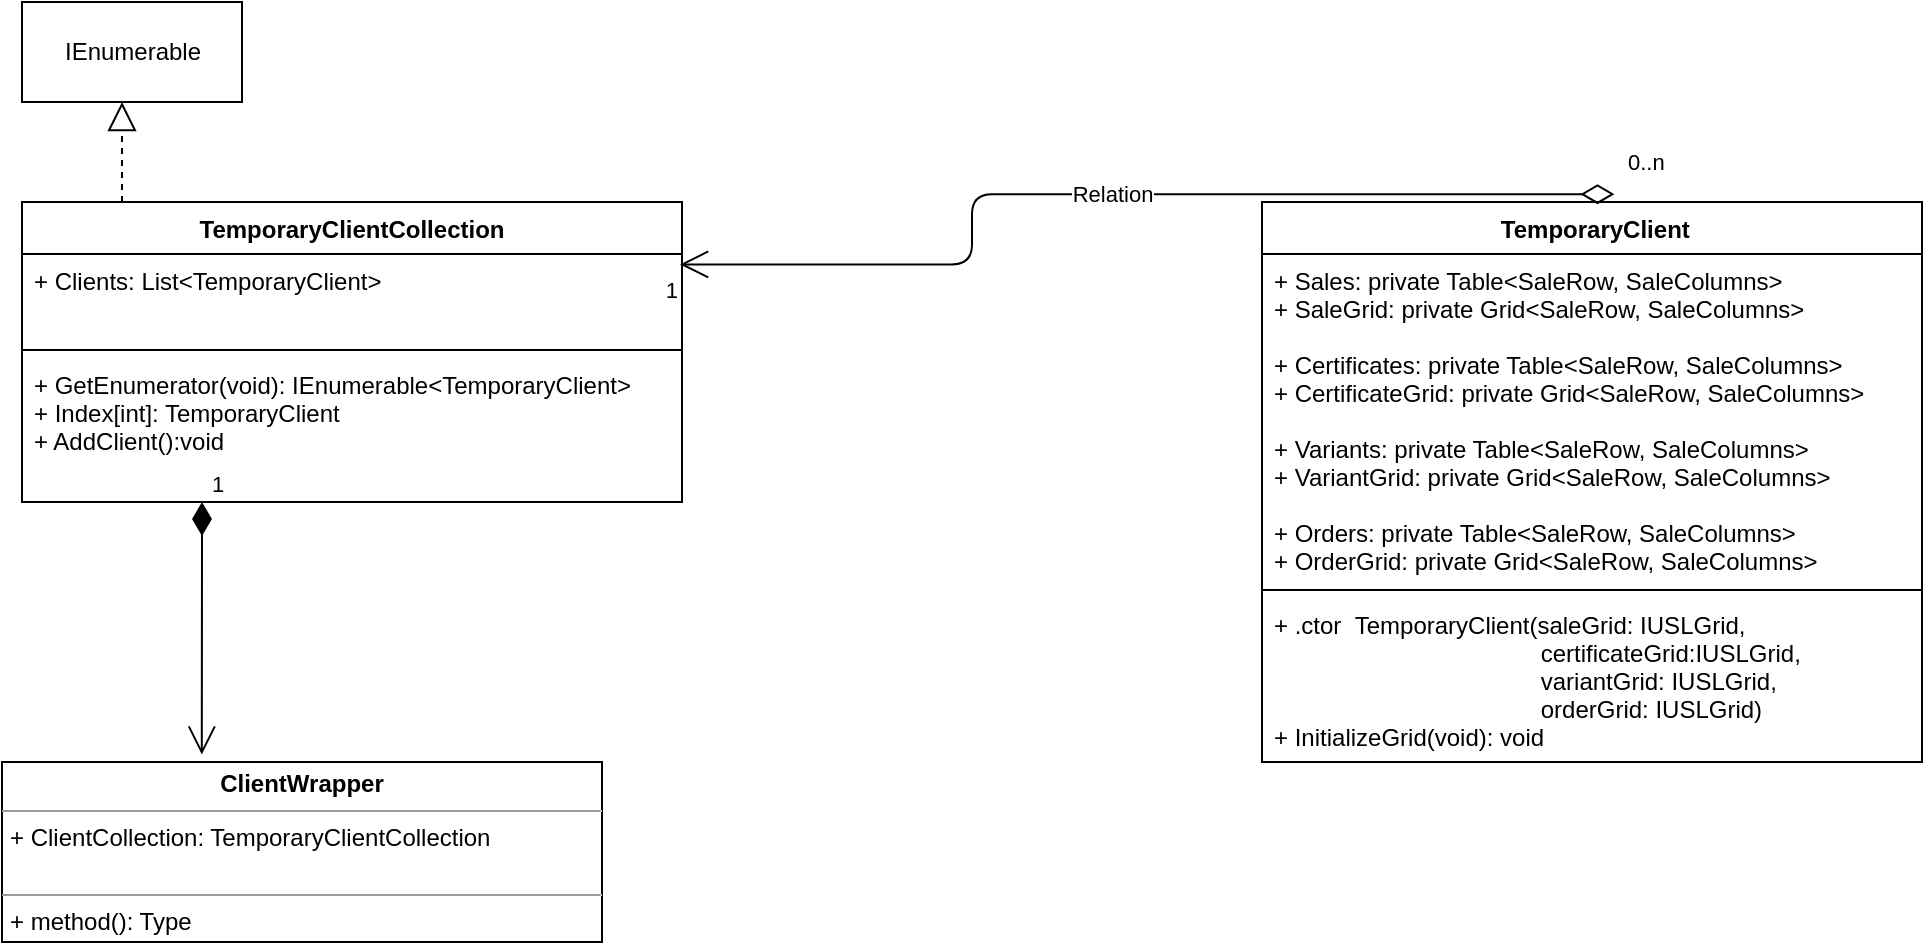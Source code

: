 <mxfile version="13.10.0" type="github">
  <diagram id="wdwtkCzy-DPb-IlNECj3" name="Page-1">
    <mxGraphModel dx="1185" dy="662" grid="1" gridSize="10" guides="1" tooltips="1" connect="1" arrows="1" fold="1" page="1" pageScale="1" pageWidth="827" pageHeight="1169" math="0" shadow="0">
      <root>
        <mxCell id="0" />
        <mxCell id="1" parent="0" />
        <mxCell id="1EkrsKHmtf0fBH2DuxTE-1" value="TemporaryClientCollection" style="swimlane;fontStyle=1;align=center;verticalAlign=top;childLayout=stackLayout;horizontal=1;startSize=26;horizontalStack=0;resizeParent=1;resizeParentMax=0;resizeLast=0;collapsible=1;marginBottom=0;" parent="1" vertex="1">
          <mxGeometry x="40" y="120" width="330" height="150" as="geometry">
            <mxRectangle x="40" y="120" width="180" height="26" as="alternateBounds" />
          </mxGeometry>
        </mxCell>
        <mxCell id="1EkrsKHmtf0fBH2DuxTE-2" value="+ Clients: List&lt;TemporaryClient&gt;&#xa;" style="text;strokeColor=none;fillColor=none;align=left;verticalAlign=top;spacingLeft=4;spacingRight=4;overflow=hidden;rotatable=0;points=[[0,0.5],[1,0.5]];portConstraint=eastwest;" parent="1EkrsKHmtf0fBH2DuxTE-1" vertex="1">
          <mxGeometry y="26" width="330" height="44" as="geometry" />
        </mxCell>
        <mxCell id="1EkrsKHmtf0fBH2DuxTE-3" value="" style="line;strokeWidth=1;fillColor=none;align=left;verticalAlign=middle;spacingTop=-1;spacingLeft=3;spacingRight=3;rotatable=0;labelPosition=right;points=[];portConstraint=eastwest;" parent="1EkrsKHmtf0fBH2DuxTE-1" vertex="1">
          <mxGeometry y="70" width="330" height="8" as="geometry" />
        </mxCell>
        <mxCell id="1EkrsKHmtf0fBH2DuxTE-4" value="+ GetEnumerator(void): IEnumerable&lt;TemporaryClient&gt;&#xa;+ Index[int]: TemporaryClient&#xa;+ AddClient():void" style="text;strokeColor=none;fillColor=none;align=left;verticalAlign=top;spacingLeft=4;spacingRight=4;overflow=hidden;rotatable=0;points=[[0,0.5],[1,0.5]];portConstraint=eastwest;" parent="1EkrsKHmtf0fBH2DuxTE-1" vertex="1">
          <mxGeometry y="78" width="330" height="72" as="geometry" />
        </mxCell>
        <mxCell id="3iHMWrV__uHksFyRw2cj-23" value="1" style="endArrow=open;html=1;endSize=12;startArrow=diamondThin;startSize=14;startFill=1;edgeStyle=orthogonalEdgeStyle;align=left;verticalAlign=bottom;entryX=0.333;entryY=-0.041;entryDx=0;entryDy=0;entryPerimeter=0;" edge="1" parent="1EkrsKHmtf0fBH2DuxTE-1" target="3iHMWrV__uHksFyRw2cj-21">
          <mxGeometry x="-1" y="3" relative="1" as="geometry">
            <mxPoint x="90" y="150.0" as="sourcePoint" />
            <mxPoint x="100" y="240" as="targetPoint" />
            <Array as="points">
              <mxPoint x="90" y="170" />
              <mxPoint x="90" y="170" />
            </Array>
          </mxGeometry>
        </mxCell>
        <mxCell id="1EkrsKHmtf0fBH2DuxTE-5" value="IEnumerable" style="html=1;" parent="1" vertex="1">
          <mxGeometry x="40" y="20" width="110" height="50" as="geometry" />
        </mxCell>
        <mxCell id="1EkrsKHmtf0fBH2DuxTE-7" value="" style="endArrow=block;dashed=1;endFill=0;endSize=12;html=1;rounded=1;" parent="1" edge="1">
          <mxGeometry width="160" relative="1" as="geometry">
            <mxPoint x="90" y="120" as="sourcePoint" />
            <mxPoint x="90" y="70" as="targetPoint" />
          </mxGeometry>
        </mxCell>
        <mxCell id="3iHMWrV__uHksFyRw2cj-1" value=" TemporaryClient" style="swimlane;fontStyle=1;align=center;verticalAlign=top;childLayout=stackLayout;horizontal=1;startSize=26;horizontalStack=0;resizeParent=1;resizeParentMax=0;resizeLast=0;collapsible=1;marginBottom=0;" vertex="1" parent="1">
          <mxGeometry x="660" y="120" width="330" height="280" as="geometry" />
        </mxCell>
        <mxCell id="3iHMWrV__uHksFyRw2cj-2" value="+ Sales: private Table&lt;SaleRow, SaleColumns&gt;&#xa;+ SaleGrid: private Grid&lt;SaleRow, SaleColumns&gt;&#xa;&#xa;+ Certificates: private Table&lt;SaleRow, SaleColumns&gt;&#xa;+ CertificateGrid: private Grid&lt;SaleRow, SaleColumns&gt;&#xa;&#xa;+ Variants: private Table&lt;SaleRow, SaleColumns&gt;&#xa;+ VariantGrid: private Grid&lt;SaleRow, SaleColumns&gt;&#xa;&#xa;+ Orders: private Table&lt;SaleRow, SaleColumns&gt;&#xa;+ OrderGrid: private Grid&lt;SaleRow, SaleColumns&gt;&#xa;&#xa;" style="text;strokeColor=none;fillColor=none;align=left;verticalAlign=top;spacingLeft=4;spacingRight=4;overflow=hidden;rotatable=0;points=[[0,0.5],[1,0.5]];portConstraint=eastwest;" vertex="1" parent="3iHMWrV__uHksFyRw2cj-1">
          <mxGeometry y="26" width="330" height="164" as="geometry" />
        </mxCell>
        <mxCell id="3iHMWrV__uHksFyRw2cj-3" value="" style="line;strokeWidth=1;fillColor=none;align=left;verticalAlign=middle;spacingTop=-1;spacingLeft=3;spacingRight=3;rotatable=0;labelPosition=right;points=[];portConstraint=eastwest;" vertex="1" parent="3iHMWrV__uHksFyRw2cj-1">
          <mxGeometry y="190" width="330" height="8" as="geometry" />
        </mxCell>
        <mxCell id="3iHMWrV__uHksFyRw2cj-4" value="+ .ctor  TemporaryClient(saleGrid: IUSLGrid,  &#xa;                                        certificateGrid:IUSLGrid,&#xa;                                        variantGrid: IUSLGrid,&#xa;                                        orderGrid: IUSLGrid)&#xa;+ InitializeGrid(void): void" style="text;strokeColor=none;fillColor=none;align=left;verticalAlign=top;spacingLeft=4;spacingRight=4;overflow=hidden;rotatable=0;points=[[0,0.5],[1,0.5]];portConstraint=eastwest;" vertex="1" parent="3iHMWrV__uHksFyRw2cj-1">
          <mxGeometry y="198" width="330" height="82" as="geometry" />
        </mxCell>
        <mxCell id="3iHMWrV__uHksFyRw2cj-14" value="Relation" style="endArrow=open;html=1;endSize=12;startArrow=diamondThin;startSize=14;startFill=0;edgeStyle=orthogonalEdgeStyle;exitX=0.534;exitY=-0.014;exitDx=0;exitDy=0;exitPerimeter=0;entryX=0.997;entryY=0.119;entryDx=0;entryDy=0;entryPerimeter=0;" edge="1" parent="1" source="3iHMWrV__uHksFyRw2cj-1" target="1EkrsKHmtf0fBH2DuxTE-2">
          <mxGeometry relative="1" as="geometry">
            <mxPoint x="540" y="180" as="sourcePoint" />
            <mxPoint x="700" y="180" as="targetPoint" />
          </mxGeometry>
        </mxCell>
        <mxCell id="3iHMWrV__uHksFyRw2cj-15" value="0..n" style="edgeLabel;resizable=0;html=1;align=left;verticalAlign=top;" connectable="0" vertex="1" parent="3iHMWrV__uHksFyRw2cj-14">
          <mxGeometry x="-1" relative="1" as="geometry">
            <mxPoint x="5.14" y="-28.8" as="offset" />
          </mxGeometry>
        </mxCell>
        <mxCell id="3iHMWrV__uHksFyRw2cj-16" value="1" style="edgeLabel;resizable=0;html=1;align=right;verticalAlign=top;" connectable="0" vertex="1" parent="3iHMWrV__uHksFyRw2cj-14">
          <mxGeometry x="1" relative="1" as="geometry" />
        </mxCell>
        <mxCell id="3iHMWrV__uHksFyRw2cj-21" value="&lt;p style=&quot;margin: 0px ; margin-top: 4px ; text-align: center&quot;&gt;&lt;b&gt;ClientWrapper&lt;/b&gt;&lt;/p&gt;&lt;hr size=&quot;1&quot;&gt;&lt;p style=&quot;margin: 0px ; margin-left: 4px&quot;&gt;+ ClientCollection: TemporaryClientCollection&lt;/p&gt;&lt;br&gt;&lt;hr size=&quot;1&quot;&gt;&lt;p style=&quot;margin: 0px ; margin-left: 4px&quot;&gt;+ method(): Type&lt;/p&gt;" style="verticalAlign=top;align=left;overflow=fill;fontSize=12;fontFamily=Helvetica;html=1;" vertex="1" parent="1">
          <mxGeometry x="30" y="400" width="300" height="90" as="geometry" />
        </mxCell>
      </root>
    </mxGraphModel>
  </diagram>
</mxfile>

